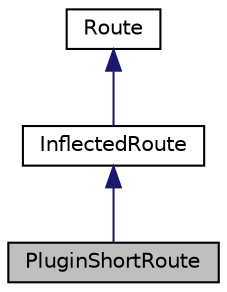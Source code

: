 digraph "PluginShortRoute"
{
  edge [fontname="Helvetica",fontsize="10",labelfontname="Helvetica",labelfontsize="10"];
  node [fontname="Helvetica",fontsize="10",shape=record];
  Node1 [label="PluginShortRoute",height=0.2,width=0.4,color="black", fillcolor="grey75", style="filled", fontcolor="black"];
  Node2 -> Node1 [dir="back",color="midnightblue",fontsize="10",style="solid",fontname="Helvetica"];
  Node2 [label="InflectedRoute",height=0.2,width=0.4,color="black", fillcolor="white", style="filled",URL="$class_cake_1_1_routing_1_1_route_1_1_inflected_route.html"];
  Node3 -> Node2 [dir="back",color="midnightblue",fontsize="10",style="solid",fontname="Helvetica"];
  Node3 [label="Route",height=0.2,width=0.4,color="black", fillcolor="white", style="filled",URL="$class_cake_1_1_routing_1_1_route_1_1_route.html"];
}
